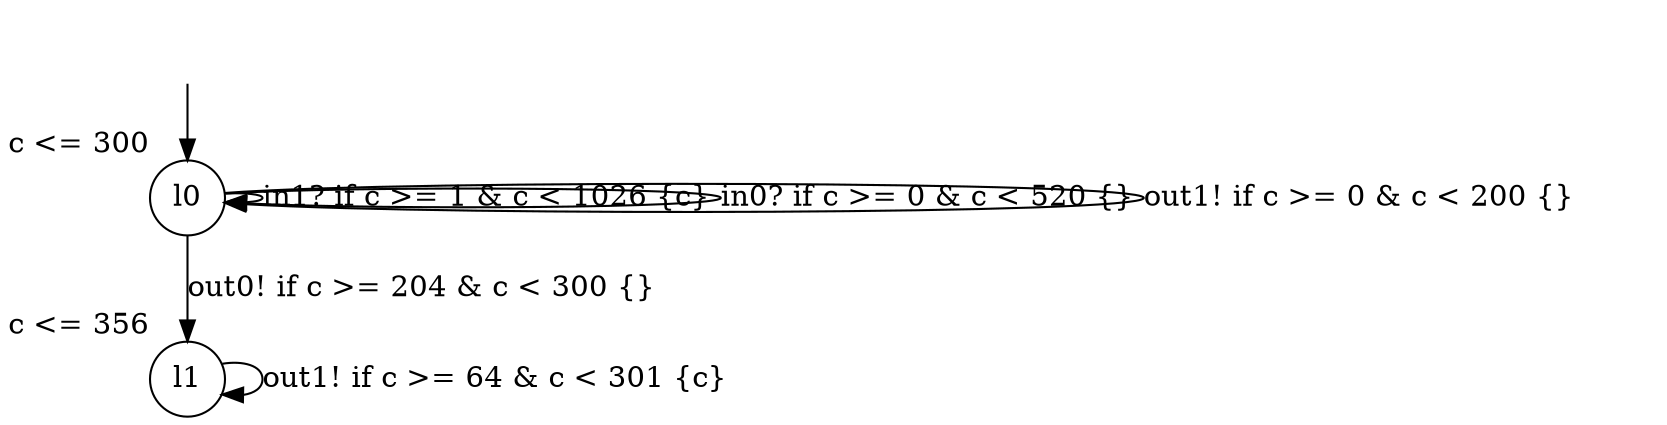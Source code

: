 digraph g {
__start0 [label="" shape="none"];
l0 [shape="circle" margin=0 label="l0", xlabel="c <= 300"];
l1 [shape="circle" margin=0 label="l1", xlabel="c <= 356"];
l0 -> l0 [label="in1? if c >= 1 & c < 1026 {c} "];
l0 -> l1 [label="out0! if c >= 204 & c < 300 {} "];
l0 -> l0 [label="in0? if c >= 0 & c < 520 {} "];
l0 -> l0 [label="out1! if c >= 0 & c < 200 {} "];
l1 -> l1 [label="out1! if c >= 64 & c < 301 {c} "];
__start0 -> l0;
}
